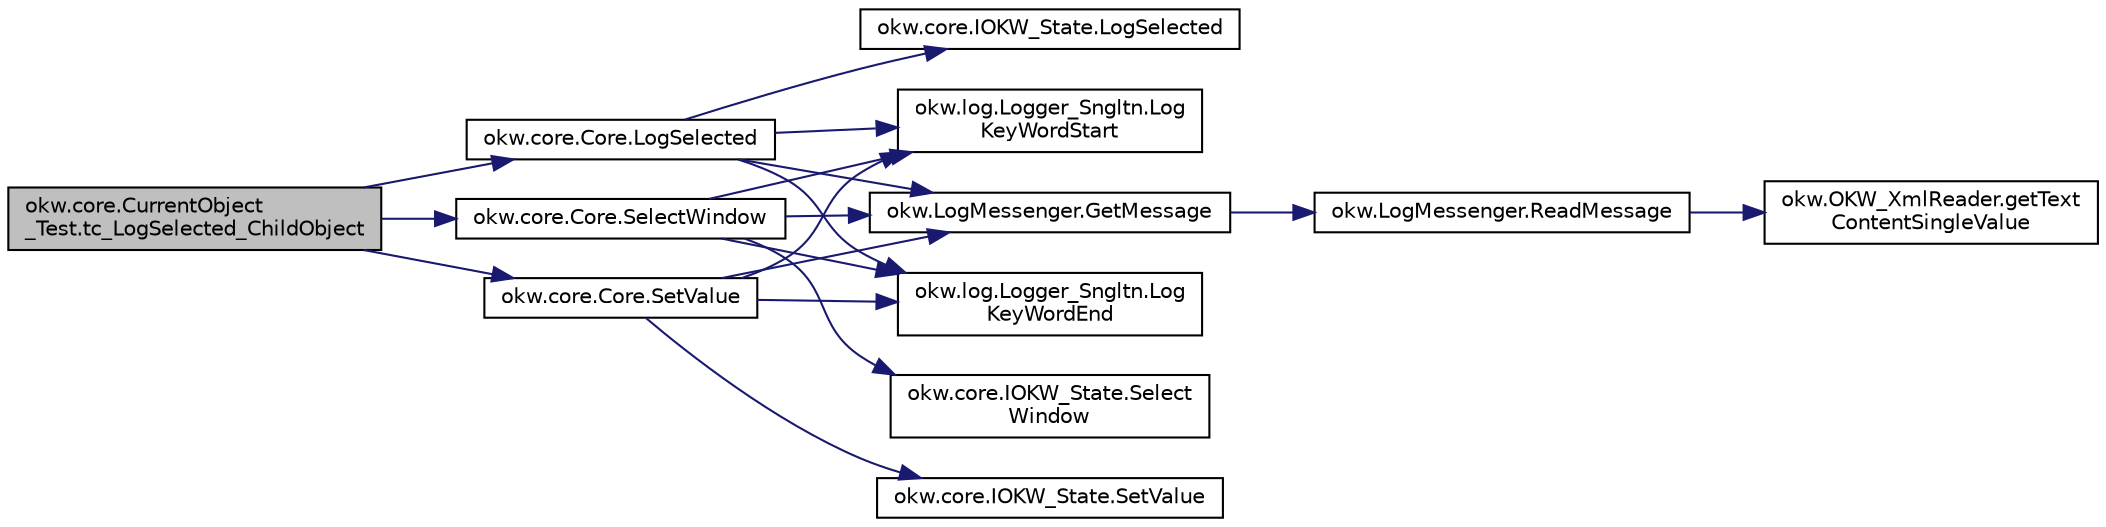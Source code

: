 digraph "okw.core.CurrentObject_Test.tc_LogSelected_ChildObject"
{
 // INTERACTIVE_SVG=YES
 // LATEX_PDF_SIZE
  edge [fontname="Helvetica",fontsize="10",labelfontname="Helvetica",labelfontsize="10"];
  node [fontname="Helvetica",fontsize="10",shape=record];
  rankdir="LR";
  Node104 [label="okw.core.CurrentObject\l_Test.tc_LogSelected_ChildObject",height=0.2,width=0.4,color="black", fillcolor="grey75", style="filled", fontcolor="black",tooltip="Testziel: Prüft den Aufruf der Methode LogCaption( \"FN\" ) im ChildObject."];
  Node104 -> Node105 [color="midnightblue",fontsize="10",style="solid",fontname="Helvetica"];
  Node105 [label="okw.core.Core.SelectWindow",height=0.2,width=0.4,color="black", fillcolor="white", style="filled",URL="$classokw_1_1core_1_1_core.html#a6a68660eb5e34965522896e2a5c48314",tooltip="Setzt den Kontext auf das gegebene Fenster."];
  Node105 -> Node106 [color="midnightblue",fontsize="10",style="solid",fontname="Helvetica"];
  Node106 [label="okw.log.Logger_Sngltn.Log\lKeyWordStart",height=0.2,width=0.4,color="black", fillcolor="white", style="filled",URL="$classokw_1_1log_1_1_logger___sngltn.html#a70ec25e200e00ecefc544e8fd371d2ef",tooltip="Ausgabe eines Schlüsselwortes."];
  Node105 -> Node107 [color="midnightblue",fontsize="10",style="solid",fontname="Helvetica"];
  Node107 [label="okw.LogMessenger.GetMessage",height=0.2,width=0.4,color="black", fillcolor="white", style="filled",URL="$classokw_1_1_log_messenger.html#af225d1f037d47b3b085175c09d78bdd2",tooltip="Holt die Log-Meldung für MethodeNmae/Textkey ohne weitere Parameter."];
  Node107 -> Node108 [color="midnightblue",fontsize="10",style="solid",fontname="Helvetica"];
  Node108 [label="okw.LogMessenger.ReadMessage",height=0.2,width=0.4,color="black", fillcolor="white", style="filled",URL="$classokw_1_1_log_messenger.html#a530cd6ab82ec82a04206a2e976ec06e3",tooltip="Interne Kernfunktion holt die Log-Meldung mit Platzhaltern aus der XML-Datei."];
  Node108 -> Node109 [color="midnightblue",fontsize="10",style="solid",fontname="Helvetica"];
  Node109 [label="okw.OKW_XmlReader.getText\lContentSingleValue",height=0.2,width=0.4,color="black", fillcolor="white", style="filled",URL="$classokw_1_1_o_k_w___xml_reader.html#ab920b5335a2e1429c14cc5f8e79f39eb",tooltip="Lies den TextContent eines Tag."];
  Node105 -> Node110 [color="midnightblue",fontsize="10",style="solid",fontname="Helvetica"];
  Node110 [label="okw.core.IOKW_State.Select\lWindow",height=0.2,width=0.4,color="black", fillcolor="white", style="filled",URL="$interfaceokw_1_1core_1_1_i_o_k_w___state.html#ad4fc9610ed5b1176590a45b55e6ac7f0",tooltip="Setzt den Kontext auf das gegebene Fenster."];
  Node105 -> Node111 [color="midnightblue",fontsize="10",style="solid",fontname="Helvetica"];
  Node111 [label="okw.log.Logger_Sngltn.Log\lKeyWordEnd",height=0.2,width=0.4,color="black", fillcolor="white", style="filled",URL="$classokw_1_1log_1_1_logger___sngltn.html#aa7d2da98631d21644da70c187f03155e",tooltip="LogKeyWordEnd:"];
  Node104 -> Node112 [color="midnightblue",fontsize="10",style="solid",fontname="Helvetica"];
  Node112 [label="okw.core.Core.SetValue",height=0.2,width=0.4,color="black", fillcolor="white", style="filled",URL="$classokw_1_1core_1_1_core.html#a7088065564f2909025435c0c5594926c",tooltip="Setzt den Wert des gegebenen Fensterobjekts auf den gegebenen Wert."];
  Node112 -> Node106 [color="midnightblue",fontsize="10",style="solid",fontname="Helvetica"];
  Node112 -> Node107 [color="midnightblue",fontsize="10",style="solid",fontname="Helvetica"];
  Node112 -> Node113 [color="midnightblue",fontsize="10",style="solid",fontname="Helvetica"];
  Node113 [label="okw.core.IOKW_State.SetValue",height=0.2,width=0.4,color="black", fillcolor="white", style="filled",URL="$interfaceokw_1_1core_1_1_i_o_k_w___state.html#a301021976f71d79ff9054052b3b9ca38",tooltip="Setzt den Wert des gegebenen Fensterobjekts auf den gegebenen Wert."];
  Node112 -> Node111 [color="midnightblue",fontsize="10",style="solid",fontname="Helvetica"];
  Node104 -> Node114 [color="midnightblue",fontsize="10",style="solid",fontname="Helvetica"];
  Node114 [label="okw.core.Core.LogSelected",height=0.2,width=0.4,color="black", fillcolor="white", style="filled",URL="$classokw_1_1core_1_1_core.html#a7d2e15f017823e0df6c45fe7fe8251c0",tooltip="Dokumentiert den markierten Text des gegebenen Objekts."];
  Node114 -> Node106 [color="midnightblue",fontsize="10",style="solid",fontname="Helvetica"];
  Node114 -> Node107 [color="midnightblue",fontsize="10",style="solid",fontname="Helvetica"];
  Node114 -> Node115 [color="midnightblue",fontsize="10",style="solid",fontname="Helvetica"];
  Node115 [label="okw.core.IOKW_State.LogSelected",height=0.2,width=0.4,color="black", fillcolor="white", style="filled",URL="$interfaceokw_1_1core_1_1_i_o_k_w___state.html#ab471567ece6e585834e5b4bedda51033",tooltip="Dokumentiert den markierten Text des gegebenen Objekts."];
  Node114 -> Node111 [color="midnightblue",fontsize="10",style="solid",fontname="Helvetica"];
}
